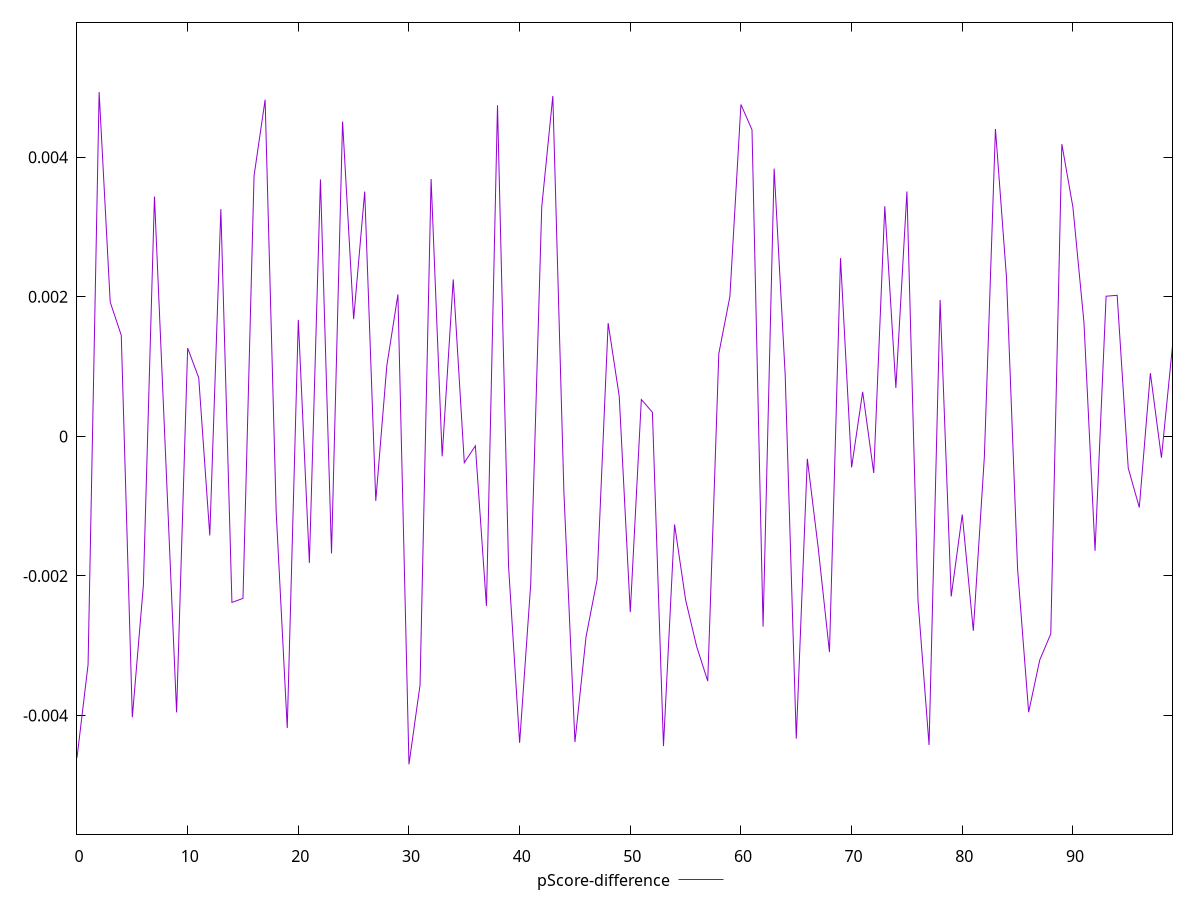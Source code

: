 reset

$pScoreDifference <<EOF
0 -0.004605722759577269
1 -0.003271570723688222
2 0.004935787583949303
3 0.001925454145875749
4 0.0014496851095127106
5 -0.004025351920718734
6 -0.0021314546517876565
7 0.003437710569490715
8 -0.0002523000118741514
9 -0.003956084155165351
10 0.0012663691909083896
11 0.0008398539737742294
12 -0.0014202696225484868
13 0.0032585626001436774
14 -0.002379494175347663
15 -0.002322310272862449
16 0.003735898891168543
17 0.004825923402607457
18 -0.0010840205377264378
19 -0.004180604422632295
20 0.0016698380456351414
21 -0.0018131161501926396
22 0.0036836588445545715
23 -0.001676712841677308
24 0.004512008863094441
25 0.001681415463325564
26 0.003509435272631589
27 -0.000923699999072769
28 0.0010142480351571503
29 0.002033974935985783
30 -0.004701263694731228
31 -0.003563479215671239
32 0.003689311361776415
33 -0.0002856231140051513
34 0.002249491929729286
35 -0.000377471673031593
36 -0.00013490650311082097
37 -0.0024303138564941706
38 0.004746749930373717
39 -0.0018623148263963163
40 -0.004392257358026508
41 -0.002124207957904245
42 0.003291166053723038
43 0.004879484762161712
44 -0.0007950969386261164
45 -0.004382272603969506
46 -0.002874020729832727
47 -0.0020536323736238815
48 0.0016234078752855874
49 0.0005765386890524971
50 -0.002518643732509207
51 0.0005283886219906719
52 0.0003458099869397824
53 -0.004439499573154371
54 -0.0012626892931270062
55 -0.002343607029414607
56 -0.0030132656457326767
57 -0.0035078359452648256
58 0.001186536381181491
59 0.0020030417822760604
60 0.0047574310520323015
61 0.004394412098099321
62 -0.0027263789714017106
63 0.0038395252537926083
64 0.0008784446007245039
65 -0.0043325606182719745
66 -0.00032142580323046843
67 -0.0016212814305975876
68 -0.003091507446998598
69 0.002555007153880906
70 -0.00044435850855950587
71 0.0006392035355190506
72 -0.000524682064801385
73 0.0032989765324602516
74 0.0006951206885774663
75 0.003510429324484643
76 -0.0023509659124069104
77 -0.004423564394044344
78 0.001955997451703162
79 -0.002295005612210299
80 -0.001120492269670037
81 -0.002786143707120492
82 -0.0002888051813123571
83 0.004406442100554464
84 0.0022726454160771903
85 -0.001898741454102626
86 -0.003953412810046353
87 -0.0032067019841172106
88 -0.002830198206930201
89 0.0041895915637689685
90 0.0032857630078190203
91 0.0016312462578392806
92 -0.0016402312352156168
93 0.002009377768961873
94 0.0020225551806450914
95 -0.00045427190697022723
96 -0.0010187816484977241
97 0.000906656739831202
98 -0.00030607864137777163
99 0.0012973249331764691
EOF

set key outside below
set xrange [0:99]
set yrange [-0.005701263694731228:0.005935787583949303]
set trange [-0.005701263694731228:0.005935787583949303]
set terminal svg size 640, 500 enhanced background rgb 'white'
set output "report_00015_2021-02-09T16-11-33.973Z/bootup-time/samples/pages+cached/pScore-difference/values.svg"

plot $pScoreDifference title "pScore-difference" with line

reset
